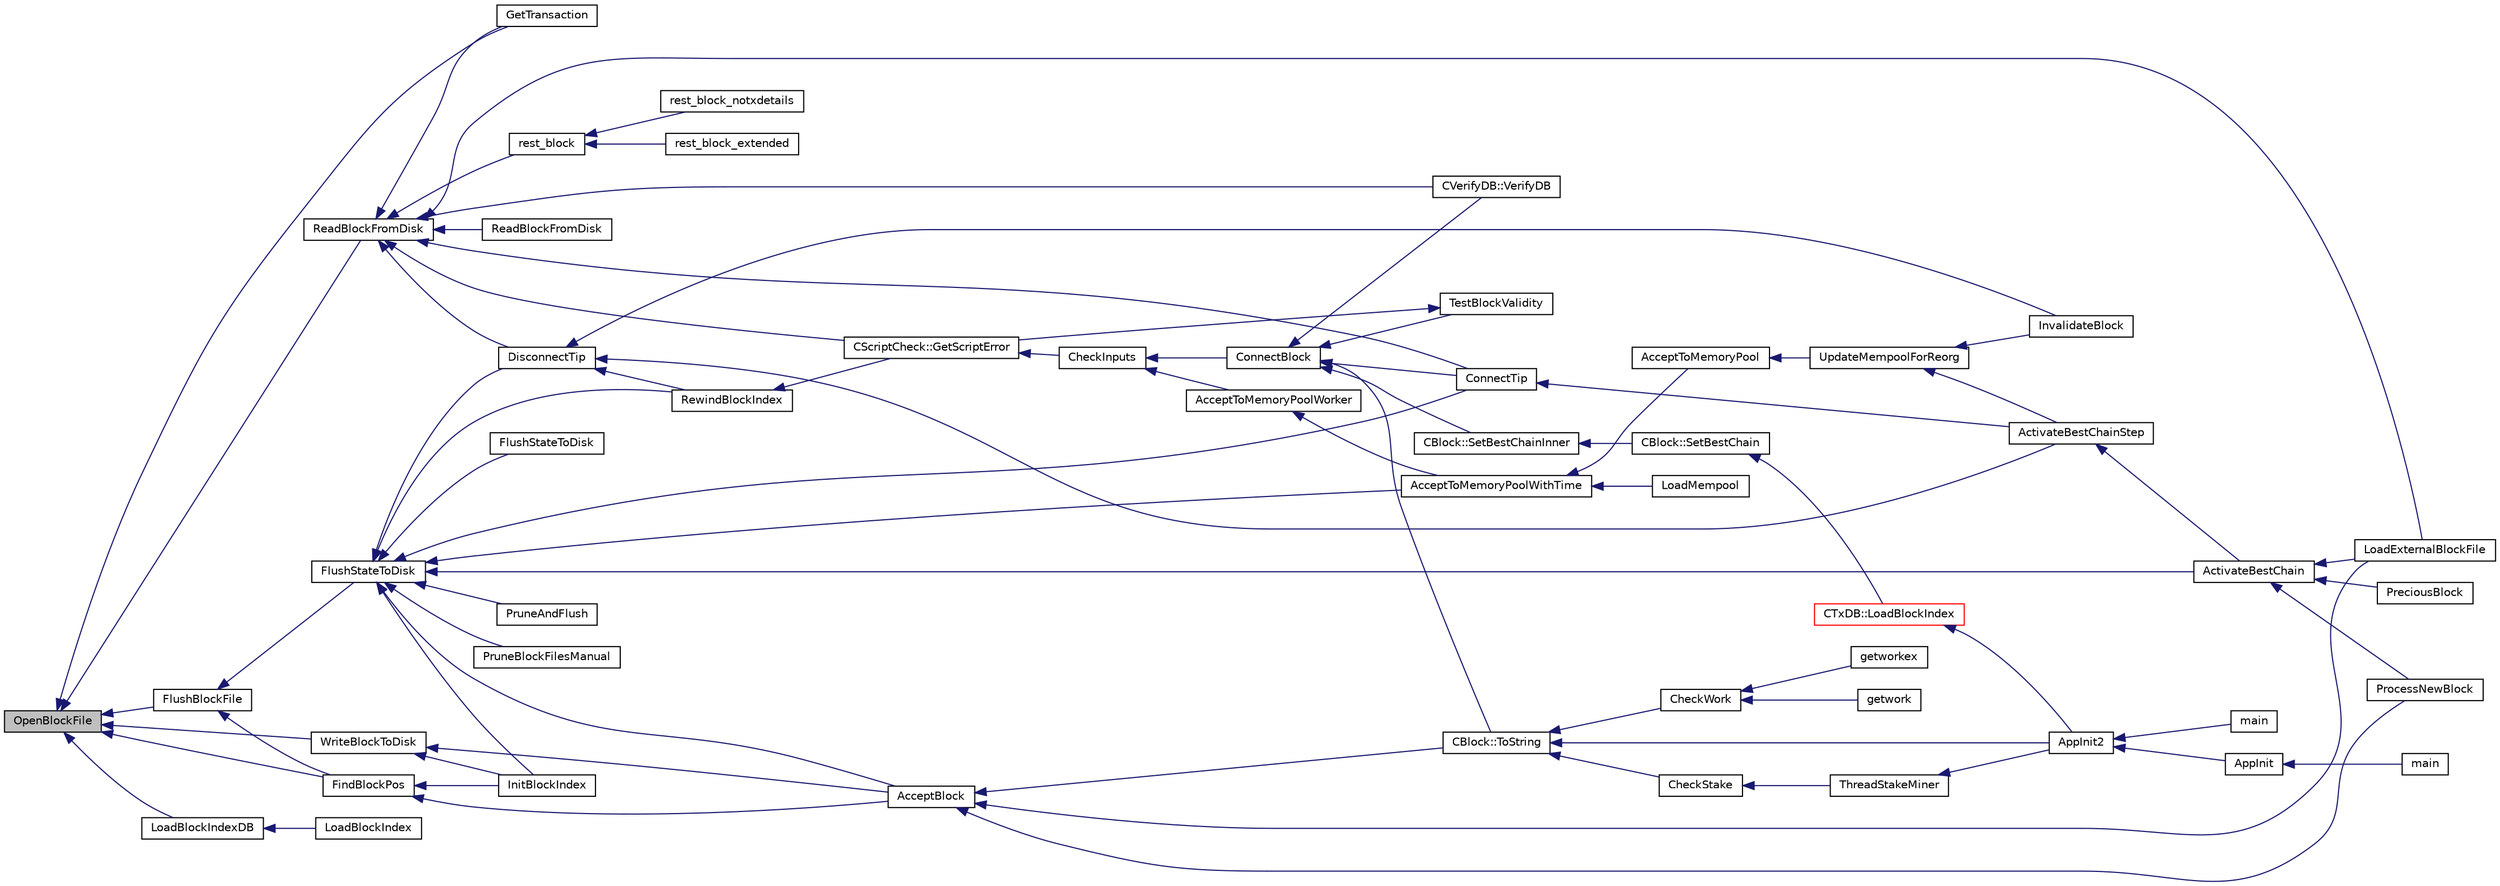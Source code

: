 digraph "OpenBlockFile"
{
  edge [fontname="Helvetica",fontsize="10",labelfontname="Helvetica",labelfontsize="10"];
  node [fontname="Helvetica",fontsize="10",shape=record];
  rankdir="LR";
  Node2011 [label="OpenBlockFile",height=0.2,width=0.4,color="black", fillcolor="grey75", style="filled", fontcolor="black"];
  Node2011 -> Node2012 [dir="back",color="midnightblue",fontsize="10",style="solid",fontname="Helvetica"];
  Node2012 [label="GetTransaction",height=0.2,width=0.4,color="black", fillcolor="white", style="filled",URL="$db/d38/validation_8h.html#a07fae6c3df8041881d293cd91afd9c97",tooltip="Retrieve a transaction (from memory pool, or from disk, if possible) "];
  Node2011 -> Node2013 [dir="back",color="midnightblue",fontsize="10",style="solid",fontname="Helvetica"];
  Node2013 [label="WriteBlockToDisk",height=0.2,width=0.4,color="black", fillcolor="white", style="filled",URL="$dd/d7d/validation_8cpp.html#a5a30f21e1d098b9bcc0aec2d2252670c"];
  Node2013 -> Node2014 [dir="back",color="midnightblue",fontsize="10",style="solid",fontname="Helvetica"];
  Node2014 [label="AcceptBlock",height=0.2,width=0.4,color="black", fillcolor="white", style="filled",URL="$dd/d7d/validation_8cpp.html#aaa7054d6767ac72da76062adba62e296",tooltip="Store block on disk. "];
  Node2014 -> Node2015 [dir="back",color="midnightblue",fontsize="10",style="solid",fontname="Helvetica"];
  Node2015 [label="CBlock::ToString",height=0.2,width=0.4,color="black", fillcolor="white", style="filled",URL="$d3/d51/class_c_block.html#a0e8a98f10831c00ae76b3a831c4804e5"];
  Node2015 -> Node2016 [dir="back",color="midnightblue",fontsize="10",style="solid",fontname="Helvetica"];
  Node2016 [label="AppInit2",height=0.2,width=0.4,color="black", fillcolor="white", style="filled",URL="$d8/dc0/init_8h.html#a1a4c1bfbf6ba1db77e988b89b9cadfd3",tooltip="Initialize ion. "];
  Node2016 -> Node2017 [dir="back",color="midnightblue",fontsize="10",style="solid",fontname="Helvetica"];
  Node2017 [label="AppInit",height=0.2,width=0.4,color="black", fillcolor="white", style="filled",URL="$d4/d35/iond_8cpp.html#ac59316b767e6984e1285f0531275286b"];
  Node2017 -> Node2018 [dir="back",color="midnightblue",fontsize="10",style="solid",fontname="Helvetica"];
  Node2018 [label="main",height=0.2,width=0.4,color="black", fillcolor="white", style="filled",URL="$d4/d35/iond_8cpp.html#a0ddf1224851353fc92bfbff6f499fa97"];
  Node2016 -> Node2019 [dir="back",color="midnightblue",fontsize="10",style="solid",fontname="Helvetica"];
  Node2019 [label="main",height=0.2,width=0.4,color="black", fillcolor="white", style="filled",URL="$d5/d2d/ion_8cpp.html#a0ddf1224851353fc92bfbff6f499fa97"];
  Node2015 -> Node2020 [dir="back",color="midnightblue",fontsize="10",style="solid",fontname="Helvetica"];
  Node2020 [label="CheckWork",height=0.2,width=0.4,color="black", fillcolor="white", style="filled",URL="$de/d13/miner_8h.html#aadd8a05aa6d8fae1c0f4daa5e971a12a",tooltip="Check mined proof-of-work block. "];
  Node2020 -> Node2021 [dir="back",color="midnightblue",fontsize="10",style="solid",fontname="Helvetica"];
  Node2021 [label="getworkex",height=0.2,width=0.4,color="black", fillcolor="white", style="filled",URL="$d4/ddd/rpcmining_8cpp.html#aa40f86dc468a3f2ef4a3bba99e20a069"];
  Node2020 -> Node2022 [dir="back",color="midnightblue",fontsize="10",style="solid",fontname="Helvetica"];
  Node2022 [label="getwork",height=0.2,width=0.4,color="black", fillcolor="white", style="filled",URL="$d4/ddd/rpcmining_8cpp.html#a356be62c93d38267a7da9e1cb644d547"];
  Node2015 -> Node2023 [dir="back",color="midnightblue",fontsize="10",style="solid",fontname="Helvetica"];
  Node2023 [label="CheckStake",height=0.2,width=0.4,color="black", fillcolor="white", style="filled",URL="$de/d13/miner_8h.html#a68be4bcfa03b86095641eac5ca996fed",tooltip="Check mined proof-of-stake block. "];
  Node2023 -> Node2024 [dir="back",color="midnightblue",fontsize="10",style="solid",fontname="Helvetica"];
  Node2024 [label="ThreadStakeMiner",height=0.2,width=0.4,color="black", fillcolor="white", style="filled",URL="$d6/de3/miner_8cpp.html#a31faece5ef0e403969b3d3debd79b352"];
  Node2024 -> Node2016 [dir="back",color="midnightblue",fontsize="10",style="solid",fontname="Helvetica"];
  Node2014 -> Node2025 [dir="back",color="midnightblue",fontsize="10",style="solid",fontname="Helvetica"];
  Node2025 [label="ProcessNewBlock",height=0.2,width=0.4,color="black", fillcolor="white", style="filled",URL="$db/d38/validation_8h.html#a290fce59049c0951b8eb73f0129bf6f0",tooltip="Process an incoming block. "];
  Node2014 -> Node2026 [dir="back",color="midnightblue",fontsize="10",style="solid",fontname="Helvetica"];
  Node2026 [label="LoadExternalBlockFile",height=0.2,width=0.4,color="black", fillcolor="white", style="filled",URL="$db/d38/validation_8h.html#a2233339a13d09038cf2e46f4d0144be4",tooltip="Import blocks from an external file. "];
  Node2013 -> Node2027 [dir="back",color="midnightblue",fontsize="10",style="solid",fontname="Helvetica"];
  Node2027 [label="InitBlockIndex",height=0.2,width=0.4,color="black", fillcolor="white", style="filled",URL="$db/d38/validation_8h.html#aaf2e19311fff6b9cd421a9a9d59f7ff1",tooltip="Initialize a new block tree database + block data on disk. "];
  Node2011 -> Node2028 [dir="back",color="midnightblue",fontsize="10",style="solid",fontname="Helvetica"];
  Node2028 [label="ReadBlockFromDisk",height=0.2,width=0.4,color="black", fillcolor="white", style="filled",URL="$db/d38/validation_8h.html#a578c1df234b05798180f0235d469a5ba",tooltip="Functions for disk access for blocks. "];
  Node2028 -> Node2029 [dir="back",color="midnightblue",fontsize="10",style="solid",fontname="Helvetica"];
  Node2029 [label="rest_block",height=0.2,width=0.4,color="black", fillcolor="white", style="filled",URL="$d8/d04/rest_8cpp.html#a99e4aae76e1b90f996cf7c24b5281464"];
  Node2029 -> Node2030 [dir="back",color="midnightblue",fontsize="10",style="solid",fontname="Helvetica"];
  Node2030 [label="rest_block_extended",height=0.2,width=0.4,color="black", fillcolor="white", style="filled",URL="$d8/d04/rest_8cpp.html#af08858ee3c5d6236db44a62c423e0c0e"];
  Node2029 -> Node2031 [dir="back",color="midnightblue",fontsize="10",style="solid",fontname="Helvetica"];
  Node2031 [label="rest_block_notxdetails",height=0.2,width=0.4,color="black", fillcolor="white", style="filled",URL="$d8/d04/rest_8cpp.html#acf422a3f71f1fd9963d6c65517bbb654"];
  Node2028 -> Node2012 [dir="back",color="midnightblue",fontsize="10",style="solid",fontname="Helvetica"];
  Node2028 -> Node2032 [dir="back",color="midnightblue",fontsize="10",style="solid",fontname="Helvetica"];
  Node2032 [label="ReadBlockFromDisk",height=0.2,width=0.4,color="black", fillcolor="white", style="filled",URL="$db/d38/validation_8h.html#aee79e45a0b167f9b312f83a23880cfbc"];
  Node2028 -> Node2033 [dir="back",color="midnightblue",fontsize="10",style="solid",fontname="Helvetica"];
  Node2033 [label="DisconnectTip",height=0.2,width=0.4,color="black", fillcolor="white", style="filled",URL="$dd/d7d/validation_8cpp.html#af22a75696068786d303019f31f29eb9e",tooltip="Disconnect chainActive&#39;s tip. "];
  Node2033 -> Node2034 [dir="back",color="midnightblue",fontsize="10",style="solid",fontname="Helvetica"];
  Node2034 [label="ActivateBestChainStep",height=0.2,width=0.4,color="black", fillcolor="white", style="filled",URL="$dd/d7d/validation_8cpp.html#a4e2b817360d39dc766271f51fc146c96",tooltip="Try to make some progress towards making pindexMostWork the active block. "];
  Node2034 -> Node2035 [dir="back",color="midnightblue",fontsize="10",style="solid",fontname="Helvetica"];
  Node2035 [label="ActivateBestChain",height=0.2,width=0.4,color="black", fillcolor="white", style="filled",URL="$db/d38/validation_8h.html#a81d9ced51eb72d4df66abddb00318b64",tooltip="Find the best known block, and make it the tip of the block chain. "];
  Node2035 -> Node2036 [dir="back",color="midnightblue",fontsize="10",style="solid",fontname="Helvetica"];
  Node2036 [label="PreciousBlock",height=0.2,width=0.4,color="black", fillcolor="white", style="filled",URL="$db/d38/validation_8h.html#a04e493dc156338a1b2f457f7a7feaaa9",tooltip="Mark a block as precious and reorganize. "];
  Node2035 -> Node2025 [dir="back",color="midnightblue",fontsize="10",style="solid",fontname="Helvetica"];
  Node2035 -> Node2026 [dir="back",color="midnightblue",fontsize="10",style="solid",fontname="Helvetica"];
  Node2033 -> Node2037 [dir="back",color="midnightblue",fontsize="10",style="solid",fontname="Helvetica"];
  Node2037 [label="InvalidateBlock",height=0.2,width=0.4,color="black", fillcolor="white", style="filled",URL="$db/d38/validation_8h.html#adf70cddb5b3b3218a7f22da08dc4a456",tooltip="Mark a block as invalid. "];
  Node2033 -> Node2038 [dir="back",color="midnightblue",fontsize="10",style="solid",fontname="Helvetica"];
  Node2038 [label="RewindBlockIndex",height=0.2,width=0.4,color="black", fillcolor="white", style="filled",URL="$db/d38/validation_8h.html#a2e51de180124822c526ac8f82777fa32",tooltip="When there are blocks in the active chain with missing data, rewind the chainstate and remove them fr..."];
  Node2038 -> Node2039 [dir="back",color="midnightblue",fontsize="10",style="solid",fontname="Helvetica"];
  Node2039 [label="CScriptCheck::GetScriptError",height=0.2,width=0.4,color="black", fillcolor="white", style="filled",URL="$df/d12/class_c_script_check.html#a1340496c37e521c253606b5957173afd"];
  Node2039 -> Node2040 [dir="back",color="midnightblue",fontsize="10",style="solid",fontname="Helvetica"];
  Node2040 [label="CheckInputs",height=0.2,width=0.4,color="black", fillcolor="white", style="filled",URL="$dd/d7d/validation_8cpp.html#a48897c72856156ef5606fc27fe1954f3",tooltip="Check whether all inputs of this transaction are valid (no double spends, scripts & sigs..."];
  Node2040 -> Node2041 [dir="back",color="midnightblue",fontsize="10",style="solid",fontname="Helvetica"];
  Node2041 [label="AcceptToMemoryPoolWorker",height=0.2,width=0.4,color="black", fillcolor="white", style="filled",URL="$dd/d7d/validation_8cpp.html#a274b0623037c72315662a07ecf760176"];
  Node2041 -> Node2042 [dir="back",color="midnightblue",fontsize="10",style="solid",fontname="Helvetica"];
  Node2042 [label="AcceptToMemoryPoolWithTime",height=0.2,width=0.4,color="black", fillcolor="white", style="filled",URL="$dd/d7d/validation_8cpp.html#a7e5d2eb678cdda338b2dc803a2d4999f",tooltip="(try to) add transaction to memory pool with a specified acceptance time "];
  Node2042 -> Node2043 [dir="back",color="midnightblue",fontsize="10",style="solid",fontname="Helvetica"];
  Node2043 [label="AcceptToMemoryPool",height=0.2,width=0.4,color="black", fillcolor="white", style="filled",URL="$db/d38/validation_8h.html#a25cdf856fb2107e0e96fd6bf4c0619cb",tooltip="(try to) add transaction to memory pool plTxnReplaced will be appended to with all transactions repla..."];
  Node2043 -> Node2044 [dir="back",color="midnightblue",fontsize="10",style="solid",fontname="Helvetica"];
  Node2044 [label="UpdateMempoolForReorg",height=0.2,width=0.4,color="black", fillcolor="white", style="filled",URL="$dd/d7d/validation_8cpp.html#aaa1204b724d7b62f09ef22df4c6a592d"];
  Node2044 -> Node2034 [dir="back",color="midnightblue",fontsize="10",style="solid",fontname="Helvetica"];
  Node2044 -> Node2037 [dir="back",color="midnightblue",fontsize="10",style="solid",fontname="Helvetica"];
  Node2042 -> Node2045 [dir="back",color="midnightblue",fontsize="10",style="solid",fontname="Helvetica"];
  Node2045 [label="LoadMempool",height=0.2,width=0.4,color="black", fillcolor="white", style="filled",URL="$db/d38/validation_8h.html#adea951730b49ef41e5390df5be8d3f1b",tooltip="Load the mempool from disk. "];
  Node2040 -> Node2046 [dir="back",color="midnightblue",fontsize="10",style="solid",fontname="Helvetica"];
  Node2046 [label="ConnectBlock",height=0.2,width=0.4,color="black", fillcolor="white", style="filled",URL="$dd/d7d/validation_8cpp.html#afafbb35ee38b98e832fcb8b159942055",tooltip="Apply the effects of this block (with given index) on the UTXO set represented by coins..."];
  Node2046 -> Node2047 [dir="back",color="midnightblue",fontsize="10",style="solid",fontname="Helvetica"];
  Node2047 [label="CBlock::SetBestChainInner",height=0.2,width=0.4,color="black", fillcolor="white", style="filled",URL="$d3/d51/class_c_block.html#a82c90ccbecf89a38ff56d8429514e2c2"];
  Node2047 -> Node2048 [dir="back",color="midnightblue",fontsize="10",style="solid",fontname="Helvetica"];
  Node2048 [label="CBlock::SetBestChain",height=0.2,width=0.4,color="black", fillcolor="white", style="filled",URL="$d3/d51/class_c_block.html#a6e308b2d75d1cfc4a75eda36feb60ca1"];
  Node2048 -> Node2049 [dir="back",color="midnightblue",fontsize="10",style="solid",fontname="Helvetica"];
  Node2049 [label="CTxDB::LoadBlockIndex",height=0.2,width=0.4,color="red", fillcolor="white", style="filled",URL="$d9/d8d/class_c_tx_d_b.html#abcb9df0821d996f811f6604b452a26a0"];
  Node2049 -> Node2016 [dir="back",color="midnightblue",fontsize="10",style="solid",fontname="Helvetica"];
  Node2046 -> Node2015 [dir="back",color="midnightblue",fontsize="10",style="solid",fontname="Helvetica"];
  Node2046 -> Node2052 [dir="back",color="midnightblue",fontsize="10",style="solid",fontname="Helvetica"];
  Node2052 [label="ConnectTip",height=0.2,width=0.4,color="black", fillcolor="white", style="filled",URL="$dd/d7d/validation_8cpp.html#a6aed3630ddc1f0822daf257250d4799a",tooltip="Connect a new block to chainActive. "];
  Node2052 -> Node2034 [dir="back",color="midnightblue",fontsize="10",style="solid",fontname="Helvetica"];
  Node2046 -> Node2053 [dir="back",color="midnightblue",fontsize="10",style="solid",fontname="Helvetica"];
  Node2053 [label="TestBlockValidity",height=0.2,width=0.4,color="black", fillcolor="white", style="filled",URL="$db/d38/validation_8h.html#a12c39e969c9077605ae8a91730fb78d3",tooltip="Check a block is completely valid from start to finish (only works on top of our current best block..."];
  Node2053 -> Node2039 [dir="back",color="midnightblue",fontsize="10",style="solid",fontname="Helvetica"];
  Node2046 -> Node2054 [dir="back",color="midnightblue",fontsize="10",style="solid",fontname="Helvetica"];
  Node2054 [label="CVerifyDB::VerifyDB",height=0.2,width=0.4,color="black", fillcolor="white", style="filled",URL="$d7/da0/class_c_verify_d_b.html#af12e07230f20d23cf01d417d0e785c49"];
  Node2028 -> Node2052 [dir="back",color="midnightblue",fontsize="10",style="solid",fontname="Helvetica"];
  Node2028 -> Node2054 [dir="back",color="midnightblue",fontsize="10",style="solid",fontname="Helvetica"];
  Node2028 -> Node2026 [dir="back",color="midnightblue",fontsize="10",style="solid",fontname="Helvetica"];
  Node2028 -> Node2039 [dir="back",color="midnightblue",fontsize="10",style="solid",fontname="Helvetica"];
  Node2011 -> Node2055 [dir="back",color="midnightblue",fontsize="10",style="solid",fontname="Helvetica"];
  Node2055 [label="FlushBlockFile",height=0.2,width=0.4,color="black", fillcolor="white", style="filled",URL="$dd/d7d/validation_8cpp.html#a60aaca97e87f41ccf0f794d1ff252bff"];
  Node2055 -> Node2056 [dir="back",color="midnightblue",fontsize="10",style="solid",fontname="Helvetica"];
  Node2056 [label="FlushStateToDisk",height=0.2,width=0.4,color="black", fillcolor="white", style="filled",URL="$dd/d7d/validation_8cpp.html#a788f3aaee688481378aa35a0e776718a",tooltip="Update the on-disk chain state. "];
  Node2056 -> Node2042 [dir="back",color="midnightblue",fontsize="10",style="solid",fontname="Helvetica"];
  Node2056 -> Node2057 [dir="back",color="midnightblue",fontsize="10",style="solid",fontname="Helvetica"];
  Node2057 [label="FlushStateToDisk",height=0.2,width=0.4,color="black", fillcolor="white", style="filled",URL="$db/d38/validation_8h.html#a0d01c135cc5a05475e3dc3910c9888da",tooltip="Flush all state, indexes and buffers to disk. "];
  Node2056 -> Node2058 [dir="back",color="midnightblue",fontsize="10",style="solid",fontname="Helvetica"];
  Node2058 [label="PruneAndFlush",height=0.2,width=0.4,color="black", fillcolor="white", style="filled",URL="$db/d38/validation_8h.html#afccc404d3f648d7834ee7522ca348b41",tooltip="Prune block files and flush state to disk. "];
  Node2056 -> Node2033 [dir="back",color="midnightblue",fontsize="10",style="solid",fontname="Helvetica"];
  Node2056 -> Node2052 [dir="back",color="midnightblue",fontsize="10",style="solid",fontname="Helvetica"];
  Node2056 -> Node2035 [dir="back",color="midnightblue",fontsize="10",style="solid",fontname="Helvetica"];
  Node2056 -> Node2014 [dir="back",color="midnightblue",fontsize="10",style="solid",fontname="Helvetica"];
  Node2056 -> Node2059 [dir="back",color="midnightblue",fontsize="10",style="solid",fontname="Helvetica"];
  Node2059 [label="PruneBlockFilesManual",height=0.2,width=0.4,color="black", fillcolor="white", style="filled",URL="$db/d38/validation_8h.html#a173f79e71650a53a095bc1d88d77d6f9",tooltip="Prune block files up to a given height. "];
  Node2056 -> Node2038 [dir="back",color="midnightblue",fontsize="10",style="solid",fontname="Helvetica"];
  Node2056 -> Node2027 [dir="back",color="midnightblue",fontsize="10",style="solid",fontname="Helvetica"];
  Node2055 -> Node2060 [dir="back",color="midnightblue",fontsize="10",style="solid",fontname="Helvetica"];
  Node2060 [label="FindBlockPos",height=0.2,width=0.4,color="black", fillcolor="white", style="filled",URL="$dd/d7d/validation_8cpp.html#a901d5ba590050c555cfe104705b39f79"];
  Node2060 -> Node2014 [dir="back",color="midnightblue",fontsize="10",style="solid",fontname="Helvetica"];
  Node2060 -> Node2027 [dir="back",color="midnightblue",fontsize="10",style="solid",fontname="Helvetica"];
  Node2011 -> Node2060 [dir="back",color="midnightblue",fontsize="10",style="solid",fontname="Helvetica"];
  Node2011 -> Node2061 [dir="back",color="midnightblue",fontsize="10",style="solid",fontname="Helvetica"];
  Node2061 [label="LoadBlockIndexDB",height=0.2,width=0.4,color="black", fillcolor="white", style="filled",URL="$dd/d7d/validation_8cpp.html#adc87847be035fb67de8bf116d24ab957"];
  Node2061 -> Node2062 [dir="back",color="midnightblue",fontsize="10",style="solid",fontname="Helvetica"];
  Node2062 [label="LoadBlockIndex",height=0.2,width=0.4,color="black", fillcolor="white", style="filled",URL="$db/d38/validation_8h.html#ac199fda2eb2ecbe7dfa224eb2a0af8e1",tooltip="Load the block tree and coins database from disk. "];
}
